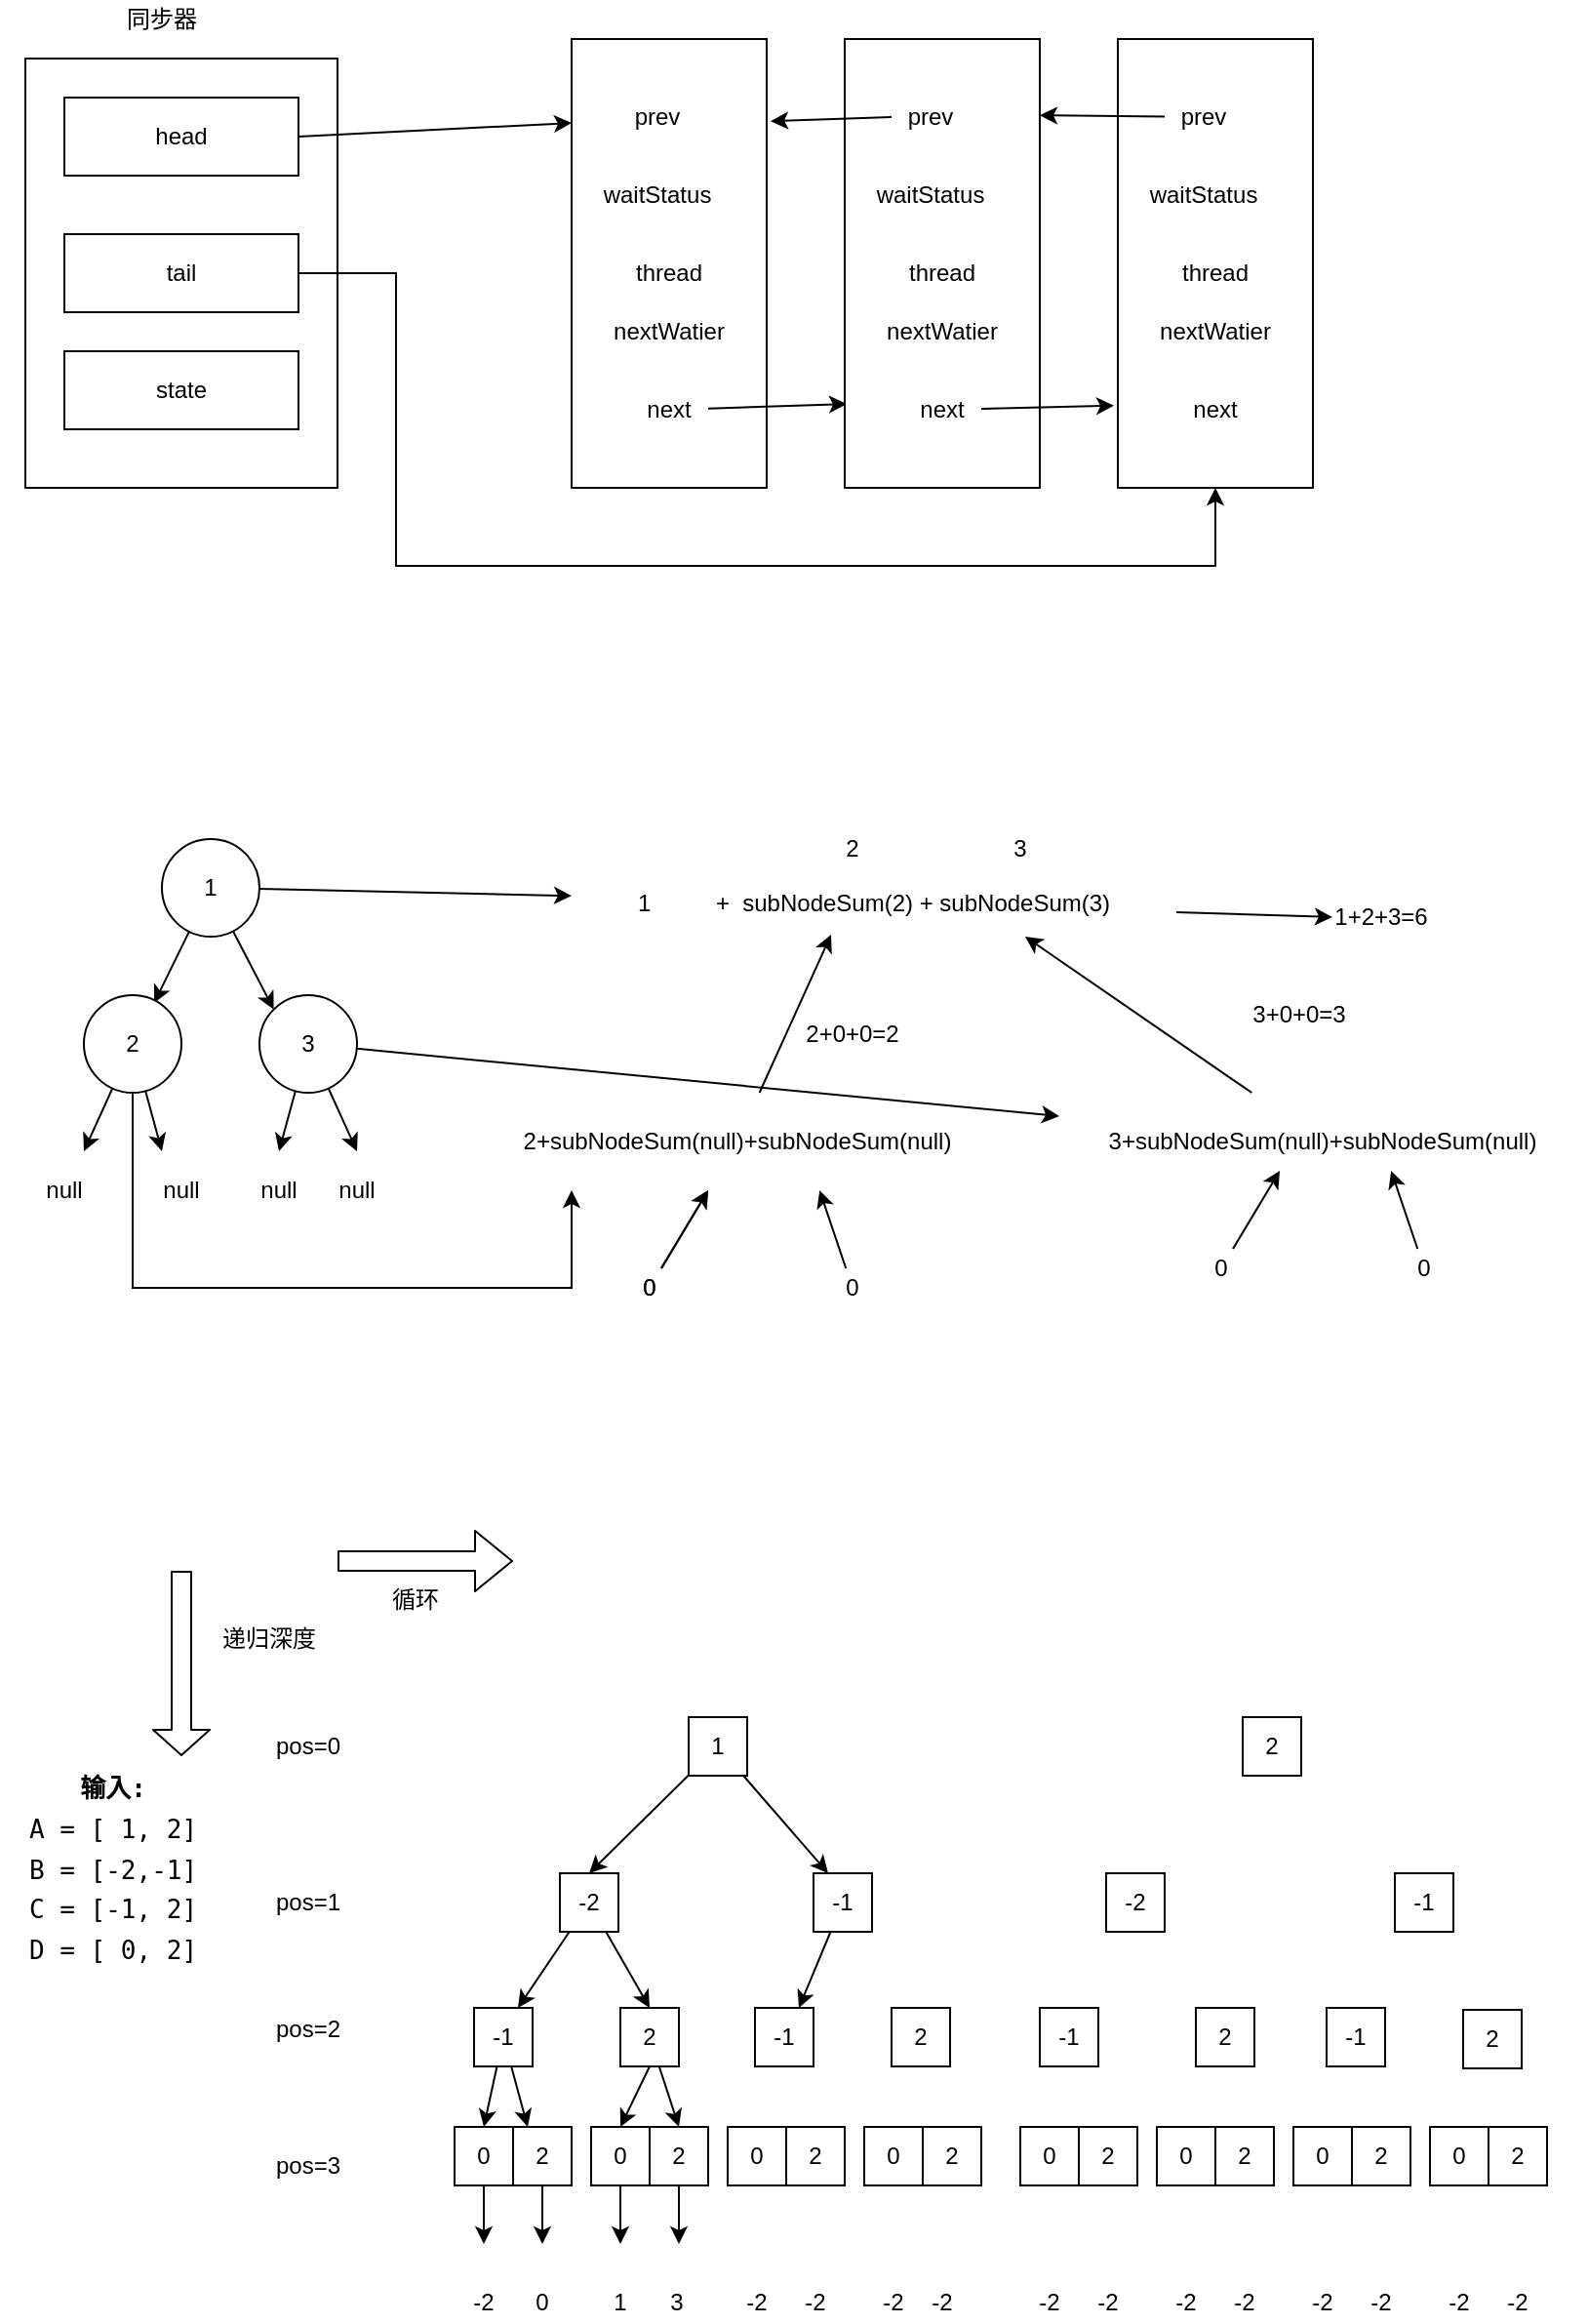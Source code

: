 <mxfile version="13.10.0" type="github">
  <diagram id="7eF5f-5wSSZ6lIxdxpgN" name="第 1 页">
    <mxGraphModel dx="852" dy="404" grid="1" gridSize="10" guides="1" tooltips="1" connect="1" arrows="1" fold="1" page="1" pageScale="1" pageWidth="827" pageHeight="1169" math="0" shadow="0">
      <root>
        <mxCell id="0" />
        <mxCell id="1" parent="0" />
        <mxCell id="zd9pnpthOWyxjNE9amug-1" value="" style="rounded=0;whiteSpace=wrap;html=1;" vertex="1" parent="1">
          <mxGeometry x="90" y="170" width="160" height="220" as="geometry" />
        </mxCell>
        <mxCell id="zd9pnpthOWyxjNE9amug-26" style="rounded=0;orthogonalLoop=1;jettySize=auto;html=1;exitX=1;exitY=0.5;exitDx=0;exitDy=0;entryX=0;entryY=0.187;entryDx=0;entryDy=0;entryPerimeter=0;" edge="1" parent="1" source="zd9pnpthOWyxjNE9amug-2" target="zd9pnpthOWyxjNE9amug-6">
          <mxGeometry relative="1" as="geometry" />
        </mxCell>
        <mxCell id="zd9pnpthOWyxjNE9amug-2" value="head" style="rounded=0;whiteSpace=wrap;html=1;" vertex="1" parent="1">
          <mxGeometry x="110" y="190" width="120" height="40" as="geometry" />
        </mxCell>
        <mxCell id="zd9pnpthOWyxjNE9amug-33" style="edgeStyle=orthogonalEdgeStyle;rounded=0;orthogonalLoop=1;jettySize=auto;html=1;entryX=0.5;entryY=1;entryDx=0;entryDy=0;" edge="1" parent="1" source="zd9pnpthOWyxjNE9amug-3" target="zd9pnpthOWyxjNE9amug-19">
          <mxGeometry relative="1" as="geometry">
            <Array as="points">
              <mxPoint x="280" y="280" />
              <mxPoint x="280" y="430" />
              <mxPoint x="700" y="430" />
            </Array>
          </mxGeometry>
        </mxCell>
        <mxCell id="zd9pnpthOWyxjNE9amug-3" value="tail" style="rounded=0;whiteSpace=wrap;html=1;" vertex="1" parent="1">
          <mxGeometry x="110" y="260" width="120" height="40" as="geometry" />
        </mxCell>
        <mxCell id="zd9pnpthOWyxjNE9amug-4" value="state" style="rounded=0;whiteSpace=wrap;html=1;" vertex="1" parent="1">
          <mxGeometry x="110" y="320" width="120" height="40" as="geometry" />
        </mxCell>
        <mxCell id="zd9pnpthOWyxjNE9amug-5" value="同步器" style="text;html=1;strokeColor=none;fillColor=none;align=center;verticalAlign=middle;whiteSpace=wrap;rounded=0;" vertex="1" parent="1">
          <mxGeometry x="140" y="140" width="40" height="20" as="geometry" />
        </mxCell>
        <mxCell id="zd9pnpthOWyxjNE9amug-6" value="" style="rounded=0;whiteSpace=wrap;html=1;" vertex="1" parent="1">
          <mxGeometry x="370" y="160" width="100" height="230" as="geometry" />
        </mxCell>
        <mxCell id="zd9pnpthOWyxjNE9amug-7" value="prev" style="text;html=1;strokeColor=none;fillColor=none;align=center;verticalAlign=middle;whiteSpace=wrap;rounded=0;" vertex="1" parent="1">
          <mxGeometry x="394" y="190" width="40" height="20" as="geometry" />
        </mxCell>
        <mxCell id="zd9pnpthOWyxjNE9amug-8" value="waitStatus" style="text;html=1;strokeColor=none;fillColor=none;align=center;verticalAlign=middle;whiteSpace=wrap;rounded=0;" vertex="1" parent="1">
          <mxGeometry x="394" y="230" width="40" height="20" as="geometry" />
        </mxCell>
        <mxCell id="zd9pnpthOWyxjNE9amug-9" value="thread" style="text;html=1;strokeColor=none;fillColor=none;align=center;verticalAlign=middle;whiteSpace=wrap;rounded=0;" vertex="1" parent="1">
          <mxGeometry x="400" y="270" width="40" height="20" as="geometry" />
        </mxCell>
        <mxCell id="zd9pnpthOWyxjNE9amug-10" value="nextWatier" style="text;html=1;strokeColor=none;fillColor=none;align=center;verticalAlign=middle;whiteSpace=wrap;rounded=0;" vertex="1" parent="1">
          <mxGeometry x="400" y="300" width="40" height="20" as="geometry" />
        </mxCell>
        <mxCell id="zd9pnpthOWyxjNE9amug-31" style="edgeStyle=none;rounded=0;orthogonalLoop=1;jettySize=auto;html=1;entryX=0.01;entryY=0.813;entryDx=0;entryDy=0;entryPerimeter=0;" edge="1" parent="1" source="zd9pnpthOWyxjNE9amug-11" target="zd9pnpthOWyxjNE9amug-13">
          <mxGeometry relative="1" as="geometry" />
        </mxCell>
        <mxCell id="zd9pnpthOWyxjNE9amug-11" value="next" style="text;html=1;strokeColor=none;fillColor=none;align=center;verticalAlign=middle;whiteSpace=wrap;rounded=0;" vertex="1" parent="1">
          <mxGeometry x="400" y="340" width="40" height="20" as="geometry" />
        </mxCell>
        <mxCell id="zd9pnpthOWyxjNE9amug-13" value="" style="rounded=0;whiteSpace=wrap;html=1;" vertex="1" parent="1">
          <mxGeometry x="510" y="160" width="100" height="230" as="geometry" />
        </mxCell>
        <mxCell id="zd9pnpthOWyxjNE9amug-29" style="edgeStyle=none;rounded=0;orthogonalLoop=1;jettySize=auto;html=1;exitX=0;exitY=0.5;exitDx=0;exitDy=0;entryX=1.02;entryY=0.183;entryDx=0;entryDy=0;entryPerimeter=0;" edge="1" parent="1" source="zd9pnpthOWyxjNE9amug-14" target="zd9pnpthOWyxjNE9amug-6">
          <mxGeometry relative="1" as="geometry" />
        </mxCell>
        <mxCell id="zd9pnpthOWyxjNE9amug-14" value="prev" style="text;html=1;strokeColor=none;fillColor=none;align=center;verticalAlign=middle;whiteSpace=wrap;rounded=0;" vertex="1" parent="1">
          <mxGeometry x="534" y="190" width="40" height="20" as="geometry" />
        </mxCell>
        <mxCell id="zd9pnpthOWyxjNE9amug-15" value="waitStatus" style="text;html=1;strokeColor=none;fillColor=none;align=center;verticalAlign=middle;whiteSpace=wrap;rounded=0;" vertex="1" parent="1">
          <mxGeometry x="534" y="230" width="40" height="20" as="geometry" />
        </mxCell>
        <mxCell id="zd9pnpthOWyxjNE9amug-16" value="thread" style="text;html=1;strokeColor=none;fillColor=none;align=center;verticalAlign=middle;whiteSpace=wrap;rounded=0;" vertex="1" parent="1">
          <mxGeometry x="540" y="270" width="40" height="20" as="geometry" />
        </mxCell>
        <mxCell id="zd9pnpthOWyxjNE9amug-17" value="nextWatier" style="text;html=1;strokeColor=none;fillColor=none;align=center;verticalAlign=middle;whiteSpace=wrap;rounded=0;" vertex="1" parent="1">
          <mxGeometry x="540" y="300" width="40" height="20" as="geometry" />
        </mxCell>
        <mxCell id="zd9pnpthOWyxjNE9amug-32" style="edgeStyle=none;rounded=0;orthogonalLoop=1;jettySize=auto;html=1;entryX=-0.02;entryY=0.817;entryDx=0;entryDy=0;entryPerimeter=0;" edge="1" parent="1" source="zd9pnpthOWyxjNE9amug-18" target="zd9pnpthOWyxjNE9amug-19">
          <mxGeometry relative="1" as="geometry" />
        </mxCell>
        <mxCell id="zd9pnpthOWyxjNE9amug-18" value="next" style="text;html=1;strokeColor=none;fillColor=none;align=center;verticalAlign=middle;whiteSpace=wrap;rounded=0;" vertex="1" parent="1">
          <mxGeometry x="540" y="340" width="40" height="20" as="geometry" />
        </mxCell>
        <mxCell id="zd9pnpthOWyxjNE9amug-19" value="" style="rounded=0;whiteSpace=wrap;html=1;" vertex="1" parent="1">
          <mxGeometry x="650" y="160" width="100" height="230" as="geometry" />
        </mxCell>
        <mxCell id="zd9pnpthOWyxjNE9amug-30" style="edgeStyle=none;rounded=0;orthogonalLoop=1;jettySize=auto;html=1;entryX=1;entryY=0.17;entryDx=0;entryDy=0;entryPerimeter=0;" edge="1" parent="1" source="zd9pnpthOWyxjNE9amug-20" target="zd9pnpthOWyxjNE9amug-13">
          <mxGeometry relative="1" as="geometry" />
        </mxCell>
        <mxCell id="zd9pnpthOWyxjNE9amug-20" value="prev" style="text;html=1;strokeColor=none;fillColor=none;align=center;verticalAlign=middle;whiteSpace=wrap;rounded=0;" vertex="1" parent="1">
          <mxGeometry x="674" y="190" width="40" height="20" as="geometry" />
        </mxCell>
        <mxCell id="zd9pnpthOWyxjNE9amug-21" value="waitStatus" style="text;html=1;strokeColor=none;fillColor=none;align=center;verticalAlign=middle;whiteSpace=wrap;rounded=0;" vertex="1" parent="1">
          <mxGeometry x="674" y="230" width="40" height="20" as="geometry" />
        </mxCell>
        <mxCell id="zd9pnpthOWyxjNE9amug-22" value="thread" style="text;html=1;strokeColor=none;fillColor=none;align=center;verticalAlign=middle;whiteSpace=wrap;rounded=0;" vertex="1" parent="1">
          <mxGeometry x="680" y="270" width="40" height="20" as="geometry" />
        </mxCell>
        <mxCell id="zd9pnpthOWyxjNE9amug-23" value="nextWatier" style="text;html=1;strokeColor=none;fillColor=none;align=center;verticalAlign=middle;whiteSpace=wrap;rounded=0;" vertex="1" parent="1">
          <mxGeometry x="680" y="300" width="40" height="20" as="geometry" />
        </mxCell>
        <mxCell id="zd9pnpthOWyxjNE9amug-24" value="next" style="text;html=1;strokeColor=none;fillColor=none;align=center;verticalAlign=middle;whiteSpace=wrap;rounded=0;" vertex="1" parent="1">
          <mxGeometry x="680" y="340" width="40" height="20" as="geometry" />
        </mxCell>
        <mxCell id="zd9pnpthOWyxjNE9amug-38" style="rounded=0;orthogonalLoop=1;jettySize=auto;html=1;entryX=0.72;entryY=0.08;entryDx=0;entryDy=0;entryPerimeter=0;" edge="1" parent="1" source="zd9pnpthOWyxjNE9amug-34" target="zd9pnpthOWyxjNE9amug-36">
          <mxGeometry relative="1" as="geometry" />
        </mxCell>
        <mxCell id="zd9pnpthOWyxjNE9amug-39" style="edgeStyle=none;rounded=0;orthogonalLoop=1;jettySize=auto;html=1;entryX=0;entryY=0;entryDx=0;entryDy=0;" edge="1" parent="1" source="zd9pnpthOWyxjNE9amug-34" target="zd9pnpthOWyxjNE9amug-37">
          <mxGeometry relative="1" as="geometry" />
        </mxCell>
        <mxCell id="zd9pnpthOWyxjNE9amug-78" style="edgeStyle=none;rounded=0;orthogonalLoop=1;jettySize=auto;html=1;" edge="1" parent="1" source="zd9pnpthOWyxjNE9amug-34" target="zd9pnpthOWyxjNE9amug-54">
          <mxGeometry relative="1" as="geometry" />
        </mxCell>
        <mxCell id="zd9pnpthOWyxjNE9amug-34" value="1" style="ellipse;whiteSpace=wrap;html=1;aspect=fixed;" vertex="1" parent="1">
          <mxGeometry x="160" y="570" width="50" height="50" as="geometry" />
        </mxCell>
        <mxCell id="zd9pnpthOWyxjNE9amug-44" style="edgeStyle=none;rounded=0;orthogonalLoop=1;jettySize=auto;html=1;" edge="1" parent="1" source="zd9pnpthOWyxjNE9amug-36">
          <mxGeometry relative="1" as="geometry">
            <mxPoint x="120" y="730" as="targetPoint" />
          </mxGeometry>
        </mxCell>
        <mxCell id="zd9pnpthOWyxjNE9amug-45" style="edgeStyle=none;rounded=0;orthogonalLoop=1;jettySize=auto;html=1;" edge="1" parent="1" source="zd9pnpthOWyxjNE9amug-36">
          <mxGeometry relative="1" as="geometry">
            <mxPoint x="160" y="730" as="targetPoint" />
          </mxGeometry>
        </mxCell>
        <mxCell id="zd9pnpthOWyxjNE9amug-81" style="edgeStyle=orthogonalEdgeStyle;rounded=0;orthogonalLoop=1;jettySize=auto;html=1;" edge="1" parent="1" source="zd9pnpthOWyxjNE9amug-36" target="zd9pnpthOWyxjNE9amug-55">
          <mxGeometry relative="1" as="geometry">
            <Array as="points">
              <mxPoint x="145" y="800" />
              <mxPoint x="370" y="800" />
            </Array>
          </mxGeometry>
        </mxCell>
        <mxCell id="zd9pnpthOWyxjNE9amug-36" value="2" style="ellipse;whiteSpace=wrap;html=1;aspect=fixed;" vertex="1" parent="1">
          <mxGeometry x="120" y="650" width="50" height="50" as="geometry" />
        </mxCell>
        <mxCell id="zd9pnpthOWyxjNE9amug-46" style="edgeStyle=none;rounded=0;orthogonalLoop=1;jettySize=auto;html=1;" edge="1" parent="1" source="zd9pnpthOWyxjNE9amug-37">
          <mxGeometry relative="1" as="geometry">
            <mxPoint x="220" y="730" as="targetPoint" />
          </mxGeometry>
        </mxCell>
        <mxCell id="zd9pnpthOWyxjNE9amug-47" style="edgeStyle=none;rounded=0;orthogonalLoop=1;jettySize=auto;html=1;" edge="1" parent="1" source="zd9pnpthOWyxjNE9amug-37">
          <mxGeometry relative="1" as="geometry">
            <mxPoint x="260" y="730" as="targetPoint" />
          </mxGeometry>
        </mxCell>
        <mxCell id="zd9pnpthOWyxjNE9amug-80" style="edgeStyle=none;rounded=0;orthogonalLoop=1;jettySize=auto;html=1;" edge="1" parent="1" source="zd9pnpthOWyxjNE9amug-37" target="zd9pnpthOWyxjNE9amug-58">
          <mxGeometry relative="1" as="geometry" />
        </mxCell>
        <mxCell id="zd9pnpthOWyxjNE9amug-37" value="3" style="ellipse;whiteSpace=wrap;html=1;aspect=fixed;" vertex="1" parent="1">
          <mxGeometry x="210" y="650" width="50" height="50" as="geometry" />
        </mxCell>
        <mxCell id="zd9pnpthOWyxjNE9amug-40" value="null" style="text;html=1;strokeColor=none;fillColor=none;align=center;verticalAlign=middle;whiteSpace=wrap;rounded=0;" vertex="1" parent="1">
          <mxGeometry x="90" y="740" width="40" height="20" as="geometry" />
        </mxCell>
        <mxCell id="zd9pnpthOWyxjNE9amug-41" value="null" style="text;html=1;strokeColor=none;fillColor=none;align=center;verticalAlign=middle;whiteSpace=wrap;rounded=0;" vertex="1" parent="1">
          <mxGeometry x="150" y="740" width="40" height="20" as="geometry" />
        </mxCell>
        <mxCell id="zd9pnpthOWyxjNE9amug-42" value="null" style="text;html=1;strokeColor=none;fillColor=none;align=center;verticalAlign=middle;whiteSpace=wrap;rounded=0;" vertex="1" parent="1">
          <mxGeometry x="200" y="740" width="40" height="20" as="geometry" />
        </mxCell>
        <mxCell id="zd9pnpthOWyxjNE9amug-43" value="null" style="text;html=1;strokeColor=none;fillColor=none;align=center;verticalAlign=middle;whiteSpace=wrap;rounded=0;" vertex="1" parent="1">
          <mxGeometry x="240" y="740" width="40" height="20" as="geometry" />
        </mxCell>
        <mxCell id="zd9pnpthOWyxjNE9amug-77" style="edgeStyle=none;rounded=0;orthogonalLoop=1;jettySize=auto;html=1;entryX=0;entryY=0.5;entryDx=0;entryDy=0;" edge="1" parent="1" source="zd9pnpthOWyxjNE9amug-54" target="zd9pnpthOWyxjNE9amug-76">
          <mxGeometry relative="1" as="geometry" />
        </mxCell>
        <mxCell id="zd9pnpthOWyxjNE9amug-54" value="1&amp;nbsp; &amp;nbsp; &amp;nbsp; &amp;nbsp; &amp;nbsp; +&amp;nbsp;&amp;nbsp;subNodeSum(2) + subNodeSum(3)" style="text;html=1;strokeColor=none;fillColor=none;align=center;verticalAlign=middle;whiteSpace=wrap;rounded=0;" vertex="1" parent="1">
          <mxGeometry x="370" y="585" width="310" height="35" as="geometry" />
        </mxCell>
        <mxCell id="zd9pnpthOWyxjNE9amug-70" style="edgeStyle=none;rounded=0;orthogonalLoop=1;jettySize=auto;html=1;entryX=0.429;entryY=0.971;entryDx=0;entryDy=0;entryPerimeter=0;" edge="1" parent="1" source="zd9pnpthOWyxjNE9amug-55" target="zd9pnpthOWyxjNE9amug-54">
          <mxGeometry relative="1" as="geometry" />
        </mxCell>
        <mxCell id="zd9pnpthOWyxjNE9amug-55" value="2+subNodeSum(null)+subNodeSum(null)" style="text;html=1;strokeColor=none;fillColor=none;align=center;verticalAlign=middle;whiteSpace=wrap;rounded=0;" vertex="1" parent="1">
          <mxGeometry x="320" y="700" width="270" height="50" as="geometry" />
        </mxCell>
        <mxCell id="zd9pnpthOWyxjNE9amug-61" style="edgeStyle=none;rounded=0;orthogonalLoop=1;jettySize=auto;html=1;" edge="1" parent="1" source="zd9pnpthOWyxjNE9amug-56" target="zd9pnpthOWyxjNE9amug-55">
          <mxGeometry relative="1" as="geometry" />
        </mxCell>
        <mxCell id="zd9pnpthOWyxjNE9amug-56" value="0" style="text;html=1;strokeColor=none;fillColor=none;align=center;verticalAlign=middle;whiteSpace=wrap;rounded=0;" vertex="1" parent="1">
          <mxGeometry x="390" y="790" width="40" height="20" as="geometry" />
        </mxCell>
        <mxCell id="zd9pnpthOWyxjNE9amug-62" style="edgeStyle=none;rounded=0;orthogonalLoop=1;jettySize=auto;html=1;entryX=0.656;entryY=1;entryDx=0;entryDy=0;entryPerimeter=0;" edge="1" parent="1" source="zd9pnpthOWyxjNE9amug-57" target="zd9pnpthOWyxjNE9amug-55">
          <mxGeometry relative="1" as="geometry" />
        </mxCell>
        <mxCell id="zd9pnpthOWyxjNE9amug-57" value="0" style="text;html=1;strokeColor=none;fillColor=none;align=center;verticalAlign=middle;whiteSpace=wrap;rounded=0;" vertex="1" parent="1">
          <mxGeometry x="494" y="790" width="40" height="20" as="geometry" />
        </mxCell>
        <mxCell id="zd9pnpthOWyxjNE9amug-71" style="edgeStyle=none;rounded=0;orthogonalLoop=1;jettySize=auto;html=1;entryX=0.75;entryY=1;entryDx=0;entryDy=0;" edge="1" parent="1" source="zd9pnpthOWyxjNE9amug-58" target="zd9pnpthOWyxjNE9amug-54">
          <mxGeometry relative="1" as="geometry" />
        </mxCell>
        <mxCell id="zd9pnpthOWyxjNE9amug-58" value="3+subNodeSum(null)+subNodeSum(null)" style="text;html=1;strokeColor=none;fillColor=none;align=center;verticalAlign=middle;whiteSpace=wrap;rounded=0;" vertex="1" parent="1">
          <mxGeometry x="620" y="700" width="270" height="50" as="geometry" />
        </mxCell>
        <mxCell id="zd9pnpthOWyxjNE9amug-64" style="edgeStyle=none;rounded=0;orthogonalLoop=1;jettySize=auto;html=1;" edge="1" source="zd9pnpthOWyxjNE9amug-65" parent="1">
          <mxGeometry relative="1" as="geometry">
            <mxPoint x="440" y="750" as="targetPoint" />
          </mxGeometry>
        </mxCell>
        <mxCell id="zd9pnpthOWyxjNE9amug-65" value="0" style="text;html=1;strokeColor=none;fillColor=none;align=center;verticalAlign=middle;whiteSpace=wrap;rounded=0;" vertex="1" parent="1">
          <mxGeometry x="390" y="790" width="40" height="20" as="geometry" />
        </mxCell>
        <mxCell id="zd9pnpthOWyxjNE9amug-66" style="edgeStyle=none;rounded=0;orthogonalLoop=1;jettySize=auto;html=1;entryX=0.656;entryY=1;entryDx=0;entryDy=0;entryPerimeter=0;" edge="1" parent="1" source="zd9pnpthOWyxjNE9amug-67">
          <mxGeometry relative="1" as="geometry">
            <mxPoint x="790.12" y="740" as="targetPoint" />
          </mxGeometry>
        </mxCell>
        <mxCell id="zd9pnpthOWyxjNE9amug-67" value="0" style="text;html=1;strokeColor=none;fillColor=none;align=center;verticalAlign=middle;whiteSpace=wrap;rounded=0;" vertex="1" parent="1">
          <mxGeometry x="787" y="780" width="40" height="20" as="geometry" />
        </mxCell>
        <mxCell id="zd9pnpthOWyxjNE9amug-68" style="edgeStyle=none;rounded=0;orthogonalLoop=1;jettySize=auto;html=1;" edge="1" parent="1" source="zd9pnpthOWyxjNE9amug-69">
          <mxGeometry relative="1" as="geometry">
            <mxPoint x="733" y="740" as="targetPoint" />
          </mxGeometry>
        </mxCell>
        <mxCell id="zd9pnpthOWyxjNE9amug-69" value="0" style="text;html=1;strokeColor=none;fillColor=none;align=center;verticalAlign=middle;whiteSpace=wrap;rounded=0;" vertex="1" parent="1">
          <mxGeometry x="683" y="780" width="40" height="20" as="geometry" />
        </mxCell>
        <mxCell id="zd9pnpthOWyxjNE9amug-72" value="2+0+0=2" style="text;html=1;strokeColor=none;fillColor=none;align=center;verticalAlign=middle;whiteSpace=wrap;rounded=0;" vertex="1" parent="1">
          <mxGeometry x="494" y="660" width="40" height="20" as="geometry" />
        </mxCell>
        <mxCell id="zd9pnpthOWyxjNE9amug-73" value="3+0+0=3" style="text;html=1;strokeColor=none;fillColor=none;align=center;verticalAlign=middle;whiteSpace=wrap;rounded=0;" vertex="1" parent="1">
          <mxGeometry x="723" y="650" width="40" height="20" as="geometry" />
        </mxCell>
        <mxCell id="zd9pnpthOWyxjNE9amug-74" value="2" style="text;html=1;strokeColor=none;fillColor=none;align=center;verticalAlign=middle;whiteSpace=wrap;rounded=0;" vertex="1" parent="1">
          <mxGeometry x="494" y="565" width="40" height="20" as="geometry" />
        </mxCell>
        <mxCell id="zd9pnpthOWyxjNE9amug-75" value="3" style="text;html=1;strokeColor=none;fillColor=none;align=center;verticalAlign=middle;whiteSpace=wrap;rounded=0;" vertex="1" parent="1">
          <mxGeometry x="580" y="565" width="40" height="20" as="geometry" />
        </mxCell>
        <mxCell id="zd9pnpthOWyxjNE9amug-76" value="1+2+3=6" style="text;html=1;strokeColor=none;fillColor=none;align=center;verticalAlign=middle;whiteSpace=wrap;rounded=0;" vertex="1" parent="1">
          <mxGeometry x="760" y="600" width="50" height="20" as="geometry" />
        </mxCell>
        <mxCell id="zd9pnpthOWyxjNE9amug-128" style="rounded=0;orthogonalLoop=1;jettySize=auto;html=1;entryX=0.5;entryY=0;entryDx=0;entryDy=0;" edge="1" parent="1" source="zd9pnpthOWyxjNE9amug-82" target="zd9pnpthOWyxjNE9amug-85">
          <mxGeometry relative="1" as="geometry" />
        </mxCell>
        <mxCell id="zd9pnpthOWyxjNE9amug-164" style="edgeStyle=none;rounded=0;orthogonalLoop=1;jettySize=auto;html=1;entryX=0.25;entryY=0;entryDx=0;entryDy=0;" edge="1" parent="1" source="zd9pnpthOWyxjNE9amug-82" target="zd9pnpthOWyxjNE9amug-87">
          <mxGeometry relative="1" as="geometry" />
        </mxCell>
        <mxCell id="zd9pnpthOWyxjNE9amug-82" value="1" style="rounded=0;whiteSpace=wrap;html=1;" vertex="1" parent="1">
          <mxGeometry x="430" y="1020" width="30" height="30" as="geometry" />
        </mxCell>
        <mxCell id="zd9pnpthOWyxjNE9amug-83" value="2" style="rounded=0;whiteSpace=wrap;html=1;" vertex="1" parent="1">
          <mxGeometry x="690" y="1169" width="30" height="30" as="geometry" />
        </mxCell>
        <mxCell id="zd9pnpthOWyxjNE9amug-84" value="&lt;pre style=&quot;box-sizing: border-box ; font-size: 13px ; font-family: , &amp;#34;consolas&amp;#34; , &amp;#34;liberation mono&amp;#34; , &amp;#34;menlo&amp;#34; , &amp;#34;courier&amp;#34; , monospace ; margin-top: 0px ; margin-bottom: 1em ; overflow: auto ; background: rgba(, 0.04) ; padding: 10px 15px ; color: rgba(, 1) ; line-height: 1.6 ; border-radius: 3px&quot;&gt;&lt;span style=&quot;box-sizing: border-box ; font-weight: bolder&quot;&gt;输入:&lt;/span&gt;&lt;br/&gt;A = [ 1, 2]&lt;br/&gt;B = [-2,-1]&lt;br/&gt;C = [-1, 2]&lt;br/&gt;D = [ 0, 2]&lt;/pre&gt;" style="text;html=1;strokeColor=none;fillColor=none;align=center;verticalAlign=middle;whiteSpace=wrap;rounded=0;" vertex="1" parent="1">
          <mxGeometry x="80" y="1060" width="110" height="90" as="geometry" />
        </mxCell>
        <mxCell id="zd9pnpthOWyxjNE9amug-129" style="edgeStyle=none;rounded=0;orthogonalLoop=1;jettySize=auto;html=1;entryX=0.75;entryY=0;entryDx=0;entryDy=0;" edge="1" parent="1" source="zd9pnpthOWyxjNE9amug-85" target="zd9pnpthOWyxjNE9amug-94">
          <mxGeometry relative="1" as="geometry" />
        </mxCell>
        <mxCell id="zd9pnpthOWyxjNE9amug-130" style="edgeStyle=none;rounded=0;orthogonalLoop=1;jettySize=auto;html=1;entryX=0.5;entryY=0;entryDx=0;entryDy=0;" edge="1" parent="1" source="zd9pnpthOWyxjNE9amug-85" target="zd9pnpthOWyxjNE9amug-93">
          <mxGeometry relative="1" as="geometry" />
        </mxCell>
        <mxCell id="zd9pnpthOWyxjNE9amug-85" value="-2" style="rounded=0;whiteSpace=wrap;html=1;" vertex="1" parent="1">
          <mxGeometry x="364" y="1100" width="30" height="30" as="geometry" />
        </mxCell>
        <mxCell id="zd9pnpthOWyxjNE9amug-86" value="-1" style="rounded=0;whiteSpace=wrap;html=1;" vertex="1" parent="1">
          <mxGeometry x="610" y="1169" width="30" height="30" as="geometry" />
        </mxCell>
        <mxCell id="zd9pnpthOWyxjNE9amug-165" style="edgeStyle=none;rounded=0;orthogonalLoop=1;jettySize=auto;html=1;entryX=0.75;entryY=0;entryDx=0;entryDy=0;" edge="1" parent="1" source="zd9pnpthOWyxjNE9amug-87" target="zd9pnpthOWyxjNE9amug-89">
          <mxGeometry relative="1" as="geometry" />
        </mxCell>
        <mxCell id="zd9pnpthOWyxjNE9amug-87" value="-1" style="rounded=0;whiteSpace=wrap;html=1;" vertex="1" parent="1">
          <mxGeometry x="494" y="1100" width="30" height="30" as="geometry" />
        </mxCell>
        <mxCell id="zd9pnpthOWyxjNE9amug-88" value="2" style="rounded=0;whiteSpace=wrap;html=1;" vertex="1" parent="1">
          <mxGeometry x="714" y="1020" width="30" height="30" as="geometry" />
        </mxCell>
        <mxCell id="zd9pnpthOWyxjNE9amug-89" value="-1" style="rounded=0;whiteSpace=wrap;html=1;" vertex="1" parent="1">
          <mxGeometry x="464" y="1169" width="30" height="30" as="geometry" />
        </mxCell>
        <mxCell id="zd9pnpthOWyxjNE9amug-90" value="2" style="rounded=0;whiteSpace=wrap;html=1;" vertex="1" parent="1">
          <mxGeometry x="534" y="1169" width="30" height="30" as="geometry" />
        </mxCell>
        <mxCell id="zd9pnpthOWyxjNE9amug-91" value="0" style="rounded=0;whiteSpace=wrap;html=1;" vertex="1" parent="1">
          <mxGeometry x="810" y="1230" width="30" height="30" as="geometry" />
        </mxCell>
        <mxCell id="zd9pnpthOWyxjNE9amug-92" value="2" style="rounded=0;whiteSpace=wrap;html=1;" vertex="1" parent="1">
          <mxGeometry x="840" y="1230" width="30" height="30" as="geometry" />
        </mxCell>
        <mxCell id="zd9pnpthOWyxjNE9amug-159" style="edgeStyle=none;rounded=0;orthogonalLoop=1;jettySize=auto;html=1;exitX=0.5;exitY=1;exitDx=0;exitDy=0;entryX=0.5;entryY=0;entryDx=0;entryDy=0;" edge="1" parent="1" source="zd9pnpthOWyxjNE9amug-93" target="zd9pnpthOWyxjNE9amug-119">
          <mxGeometry relative="1" as="geometry" />
        </mxCell>
        <mxCell id="zd9pnpthOWyxjNE9amug-160" style="edgeStyle=none;rounded=0;orthogonalLoop=1;jettySize=auto;html=1;entryX=0.5;entryY=0;entryDx=0;entryDy=0;" edge="1" parent="1" source="zd9pnpthOWyxjNE9amug-93" target="zd9pnpthOWyxjNE9amug-120">
          <mxGeometry relative="1" as="geometry" />
        </mxCell>
        <mxCell id="zd9pnpthOWyxjNE9amug-93" value="2" style="rounded=0;whiteSpace=wrap;html=1;" vertex="1" parent="1">
          <mxGeometry x="395" y="1169" width="30" height="30" as="geometry" />
        </mxCell>
        <mxCell id="zd9pnpthOWyxjNE9amug-131" style="edgeStyle=none;rounded=0;orthogonalLoop=1;jettySize=auto;html=1;entryX=0.5;entryY=0;entryDx=0;entryDy=0;" edge="1" parent="1" source="zd9pnpthOWyxjNE9amug-94" target="zd9pnpthOWyxjNE9amug-121">
          <mxGeometry relative="1" as="geometry" />
        </mxCell>
        <mxCell id="zd9pnpthOWyxjNE9amug-132" style="edgeStyle=none;rounded=0;orthogonalLoop=1;jettySize=auto;html=1;entryX=0.25;entryY=0;entryDx=0;entryDy=0;" edge="1" parent="1" source="zd9pnpthOWyxjNE9amug-94" target="zd9pnpthOWyxjNE9amug-122">
          <mxGeometry relative="1" as="geometry" />
        </mxCell>
        <mxCell id="zd9pnpthOWyxjNE9amug-94" value="-1" style="rounded=0;whiteSpace=wrap;html=1;" vertex="1" parent="1">
          <mxGeometry x="320" y="1169" width="30" height="30" as="geometry" />
        </mxCell>
        <mxCell id="zd9pnpthOWyxjNE9amug-109" value="0" style="rounded=0;whiteSpace=wrap;html=1;" vertex="1" parent="1">
          <mxGeometry x="740" y="1230" width="30" height="30" as="geometry" />
        </mxCell>
        <mxCell id="zd9pnpthOWyxjNE9amug-110" value="2" style="rounded=0;whiteSpace=wrap;html=1;" vertex="1" parent="1">
          <mxGeometry x="770" y="1230" width="30" height="30" as="geometry" />
        </mxCell>
        <mxCell id="zd9pnpthOWyxjNE9amug-111" value="0" style="rounded=0;whiteSpace=wrap;html=1;" vertex="1" parent="1">
          <mxGeometry x="670" y="1230" width="30" height="30" as="geometry" />
        </mxCell>
        <mxCell id="zd9pnpthOWyxjNE9amug-112" value="2" style="rounded=0;whiteSpace=wrap;html=1;" vertex="1" parent="1">
          <mxGeometry x="700" y="1230" width="30" height="30" as="geometry" />
        </mxCell>
        <mxCell id="zd9pnpthOWyxjNE9amug-113" value="0" style="rounded=0;whiteSpace=wrap;html=1;" vertex="1" parent="1">
          <mxGeometry x="600" y="1230" width="30" height="30" as="geometry" />
        </mxCell>
        <mxCell id="zd9pnpthOWyxjNE9amug-114" value="2" style="rounded=0;whiteSpace=wrap;html=1;" vertex="1" parent="1">
          <mxGeometry x="630" y="1230" width="30" height="30" as="geometry" />
        </mxCell>
        <mxCell id="zd9pnpthOWyxjNE9amug-115" value="0" style="rounded=0;whiteSpace=wrap;html=1;" vertex="1" parent="1">
          <mxGeometry x="520" y="1230" width="30" height="30" as="geometry" />
        </mxCell>
        <mxCell id="zd9pnpthOWyxjNE9amug-116" value="2" style="rounded=0;whiteSpace=wrap;html=1;" vertex="1" parent="1">
          <mxGeometry x="550" y="1230" width="30" height="30" as="geometry" />
        </mxCell>
        <mxCell id="zd9pnpthOWyxjNE9amug-117" value="0" style="rounded=0;whiteSpace=wrap;html=1;" vertex="1" parent="1">
          <mxGeometry x="450" y="1230" width="30" height="30" as="geometry" />
        </mxCell>
        <mxCell id="zd9pnpthOWyxjNE9amug-118" value="2" style="rounded=0;whiteSpace=wrap;html=1;" vertex="1" parent="1">
          <mxGeometry x="480" y="1230" width="30" height="30" as="geometry" />
        </mxCell>
        <mxCell id="zd9pnpthOWyxjNE9amug-161" style="edgeStyle=none;rounded=0;orthogonalLoop=1;jettySize=auto;html=1;" edge="1" parent="1" source="zd9pnpthOWyxjNE9amug-119">
          <mxGeometry relative="1" as="geometry">
            <mxPoint x="395" y="1290" as="targetPoint" />
          </mxGeometry>
        </mxCell>
        <mxCell id="zd9pnpthOWyxjNE9amug-119" value="0" style="rounded=0;whiteSpace=wrap;html=1;" vertex="1" parent="1">
          <mxGeometry x="380" y="1230" width="30" height="30" as="geometry" />
        </mxCell>
        <mxCell id="zd9pnpthOWyxjNE9amug-162" style="edgeStyle=none;rounded=0;orthogonalLoop=1;jettySize=auto;html=1;" edge="1" parent="1" source="zd9pnpthOWyxjNE9amug-120">
          <mxGeometry relative="1" as="geometry">
            <mxPoint x="425" y="1290" as="targetPoint" />
          </mxGeometry>
        </mxCell>
        <mxCell id="zd9pnpthOWyxjNE9amug-120" value="2" style="rounded=0;whiteSpace=wrap;html=1;" vertex="1" parent="1">
          <mxGeometry x="410" y="1230" width="30" height="30" as="geometry" />
        </mxCell>
        <mxCell id="zd9pnpthOWyxjNE9amug-141" style="edgeStyle=none;rounded=0;orthogonalLoop=1;jettySize=auto;html=1;" edge="1" parent="1" source="zd9pnpthOWyxjNE9amug-121">
          <mxGeometry relative="1" as="geometry">
            <mxPoint x="325" y="1290" as="targetPoint" />
          </mxGeometry>
        </mxCell>
        <mxCell id="zd9pnpthOWyxjNE9amug-121" value="0" style="rounded=0;whiteSpace=wrap;html=1;" vertex="1" parent="1">
          <mxGeometry x="310" y="1230" width="30" height="30" as="geometry" />
        </mxCell>
        <mxCell id="zd9pnpthOWyxjNE9amug-158" style="edgeStyle=none;rounded=0;orthogonalLoop=1;jettySize=auto;html=1;exitX=0.5;exitY=1;exitDx=0;exitDy=0;" edge="1" parent="1" source="zd9pnpthOWyxjNE9amug-122">
          <mxGeometry relative="1" as="geometry">
            <mxPoint x="355" y="1290" as="targetPoint" />
          </mxGeometry>
        </mxCell>
        <mxCell id="zd9pnpthOWyxjNE9amug-122" value="2" style="rounded=0;whiteSpace=wrap;html=1;" vertex="1" parent="1">
          <mxGeometry x="340" y="1230" width="30" height="30" as="geometry" />
        </mxCell>
        <mxCell id="zd9pnpthOWyxjNE9amug-124" value="-1" style="rounded=0;whiteSpace=wrap;html=1;" vertex="1" parent="1">
          <mxGeometry x="757" y="1169" width="30" height="30" as="geometry" />
        </mxCell>
        <mxCell id="zd9pnpthOWyxjNE9amug-125" value="2" style="rounded=0;whiteSpace=wrap;html=1;" vertex="1" parent="1">
          <mxGeometry x="827" y="1170" width="30" height="30" as="geometry" />
        </mxCell>
        <mxCell id="zd9pnpthOWyxjNE9amug-126" value="-2" style="rounded=0;whiteSpace=wrap;html=1;" vertex="1" parent="1">
          <mxGeometry x="644" y="1100" width="30" height="30" as="geometry" />
        </mxCell>
        <mxCell id="zd9pnpthOWyxjNE9amug-127" value="-1" style="rounded=0;whiteSpace=wrap;html=1;" vertex="1" parent="1">
          <mxGeometry x="792" y="1100" width="30" height="30" as="geometry" />
        </mxCell>
        <mxCell id="zd9pnpthOWyxjNE9amug-133" value="pos=0" style="text;html=1;strokeColor=none;fillColor=none;align=center;verticalAlign=middle;whiteSpace=wrap;rounded=0;" vertex="1" parent="1">
          <mxGeometry x="215" y="1025" width="40" height="20" as="geometry" />
        </mxCell>
        <mxCell id="zd9pnpthOWyxjNE9amug-134" value="pos=1" style="text;html=1;strokeColor=none;fillColor=none;align=center;verticalAlign=middle;whiteSpace=wrap;rounded=0;" vertex="1" parent="1">
          <mxGeometry x="215" y="1105" width="40" height="20" as="geometry" />
        </mxCell>
        <mxCell id="zd9pnpthOWyxjNE9amug-135" value="pos=2" style="text;html=1;strokeColor=none;fillColor=none;align=center;verticalAlign=middle;whiteSpace=wrap;rounded=0;" vertex="1" parent="1">
          <mxGeometry x="215" y="1170" width="40" height="20" as="geometry" />
        </mxCell>
        <mxCell id="zd9pnpthOWyxjNE9amug-136" value="pos=3" style="text;html=1;strokeColor=none;fillColor=none;align=center;verticalAlign=middle;whiteSpace=wrap;rounded=0;" vertex="1" parent="1">
          <mxGeometry x="215" y="1240" width="40" height="20" as="geometry" />
        </mxCell>
        <mxCell id="zd9pnpthOWyxjNE9amug-137" value="" style="shape=flexArrow;endArrow=classic;html=1;endWidth=18;endSize=4;" edge="1" parent="1">
          <mxGeometry width="50" height="50" relative="1" as="geometry">
            <mxPoint x="170" y="945" as="sourcePoint" />
            <mxPoint x="170" y="1040" as="targetPoint" />
          </mxGeometry>
        </mxCell>
        <mxCell id="zd9pnpthOWyxjNE9amug-138" value="递归深度" style="text;html=1;strokeColor=none;fillColor=none;align=center;verticalAlign=middle;whiteSpace=wrap;rounded=0;" vertex="1" parent="1">
          <mxGeometry x="190" y="970" width="50" height="20" as="geometry" />
        </mxCell>
        <mxCell id="zd9pnpthOWyxjNE9amug-139" value="" style="shape=flexArrow;endArrow=classic;html=1;" edge="1" parent="1">
          <mxGeometry width="50" height="50" relative="1" as="geometry">
            <mxPoint x="250" y="940" as="sourcePoint" />
            <mxPoint x="340" y="940" as="targetPoint" />
          </mxGeometry>
        </mxCell>
        <mxCell id="zd9pnpthOWyxjNE9amug-140" value="循环" style="text;html=1;strokeColor=none;fillColor=none;align=center;verticalAlign=middle;whiteSpace=wrap;rounded=0;" vertex="1" parent="1">
          <mxGeometry x="270" y="950" width="40" height="20" as="geometry" />
        </mxCell>
        <mxCell id="zd9pnpthOWyxjNE9amug-142" value="-2" style="text;html=1;strokeColor=none;fillColor=none;align=center;verticalAlign=middle;whiteSpace=wrap;rounded=0;" vertex="1" parent="1">
          <mxGeometry x="310" y="1310" width="30" height="20" as="geometry" />
        </mxCell>
        <mxCell id="zd9pnpthOWyxjNE9amug-143" value="0" style="text;html=1;strokeColor=none;fillColor=none;align=center;verticalAlign=middle;whiteSpace=wrap;rounded=0;" vertex="1" parent="1">
          <mxGeometry x="340" y="1310" width="30" height="20" as="geometry" />
        </mxCell>
        <mxCell id="zd9pnpthOWyxjNE9amug-144" value="1" style="text;html=1;strokeColor=none;fillColor=none;align=center;verticalAlign=middle;whiteSpace=wrap;rounded=0;" vertex="1" parent="1">
          <mxGeometry x="380" y="1310" width="30" height="20" as="geometry" />
        </mxCell>
        <mxCell id="zd9pnpthOWyxjNE9amug-145" value="3" style="text;html=1;strokeColor=none;fillColor=none;align=center;verticalAlign=middle;whiteSpace=wrap;rounded=0;" vertex="1" parent="1">
          <mxGeometry x="409" y="1310" width="30" height="20" as="geometry" />
        </mxCell>
        <mxCell id="zd9pnpthOWyxjNE9amug-146" value="-2" style="text;html=1;strokeColor=none;fillColor=none;align=center;verticalAlign=middle;whiteSpace=wrap;rounded=0;" vertex="1" parent="1">
          <mxGeometry x="450" y="1310" width="30" height="20" as="geometry" />
        </mxCell>
        <mxCell id="zd9pnpthOWyxjNE9amug-147" value="-2" style="text;html=1;strokeColor=none;fillColor=none;align=center;verticalAlign=middle;whiteSpace=wrap;rounded=0;" vertex="1" parent="1">
          <mxGeometry x="480" y="1310" width="30" height="20" as="geometry" />
        </mxCell>
        <mxCell id="zd9pnpthOWyxjNE9amug-148" value="-2" style="text;html=1;strokeColor=none;fillColor=none;align=center;verticalAlign=middle;whiteSpace=wrap;rounded=0;" vertex="1" parent="1">
          <mxGeometry x="520" y="1310" width="30" height="20" as="geometry" />
        </mxCell>
        <mxCell id="zd9pnpthOWyxjNE9amug-149" value="-2" style="text;html=1;strokeColor=none;fillColor=none;align=center;verticalAlign=middle;whiteSpace=wrap;rounded=0;" vertex="1" parent="1">
          <mxGeometry x="545" y="1310" width="30" height="20" as="geometry" />
        </mxCell>
        <mxCell id="zd9pnpthOWyxjNE9amug-150" value="-2" style="text;html=1;strokeColor=none;fillColor=none;align=center;verticalAlign=middle;whiteSpace=wrap;rounded=0;" vertex="1" parent="1">
          <mxGeometry x="600" y="1310" width="30" height="20" as="geometry" />
        </mxCell>
        <mxCell id="zd9pnpthOWyxjNE9amug-151" value="-2" style="text;html=1;strokeColor=none;fillColor=none;align=center;verticalAlign=middle;whiteSpace=wrap;rounded=0;" vertex="1" parent="1">
          <mxGeometry x="630" y="1310" width="30" height="20" as="geometry" />
        </mxCell>
        <mxCell id="zd9pnpthOWyxjNE9amug-152" value="-2" style="text;html=1;strokeColor=none;fillColor=none;align=center;verticalAlign=middle;whiteSpace=wrap;rounded=0;" vertex="1" parent="1">
          <mxGeometry x="670" y="1310" width="30" height="20" as="geometry" />
        </mxCell>
        <mxCell id="zd9pnpthOWyxjNE9amug-153" value="-2" style="text;html=1;strokeColor=none;fillColor=none;align=center;verticalAlign=middle;whiteSpace=wrap;rounded=0;" vertex="1" parent="1">
          <mxGeometry x="700" y="1310" width="30" height="20" as="geometry" />
        </mxCell>
        <mxCell id="zd9pnpthOWyxjNE9amug-154" value="-2" style="text;html=1;strokeColor=none;fillColor=none;align=center;verticalAlign=middle;whiteSpace=wrap;rounded=0;" vertex="1" parent="1">
          <mxGeometry x="740" y="1310" width="30" height="20" as="geometry" />
        </mxCell>
        <mxCell id="zd9pnpthOWyxjNE9amug-155" value="-2" style="text;html=1;strokeColor=none;fillColor=none;align=center;verticalAlign=middle;whiteSpace=wrap;rounded=0;" vertex="1" parent="1">
          <mxGeometry x="770" y="1310" width="30" height="20" as="geometry" />
        </mxCell>
        <mxCell id="zd9pnpthOWyxjNE9amug-156" value="-2" style="text;html=1;strokeColor=none;fillColor=none;align=center;verticalAlign=middle;whiteSpace=wrap;rounded=0;" vertex="1" parent="1">
          <mxGeometry x="810" y="1310" width="30" height="20" as="geometry" />
        </mxCell>
        <mxCell id="zd9pnpthOWyxjNE9amug-157" value="-2" style="text;html=1;strokeColor=none;fillColor=none;align=center;verticalAlign=middle;whiteSpace=wrap;rounded=0;" vertex="1" parent="1">
          <mxGeometry x="840" y="1310" width="30" height="20" as="geometry" />
        </mxCell>
      </root>
    </mxGraphModel>
  </diagram>
</mxfile>
